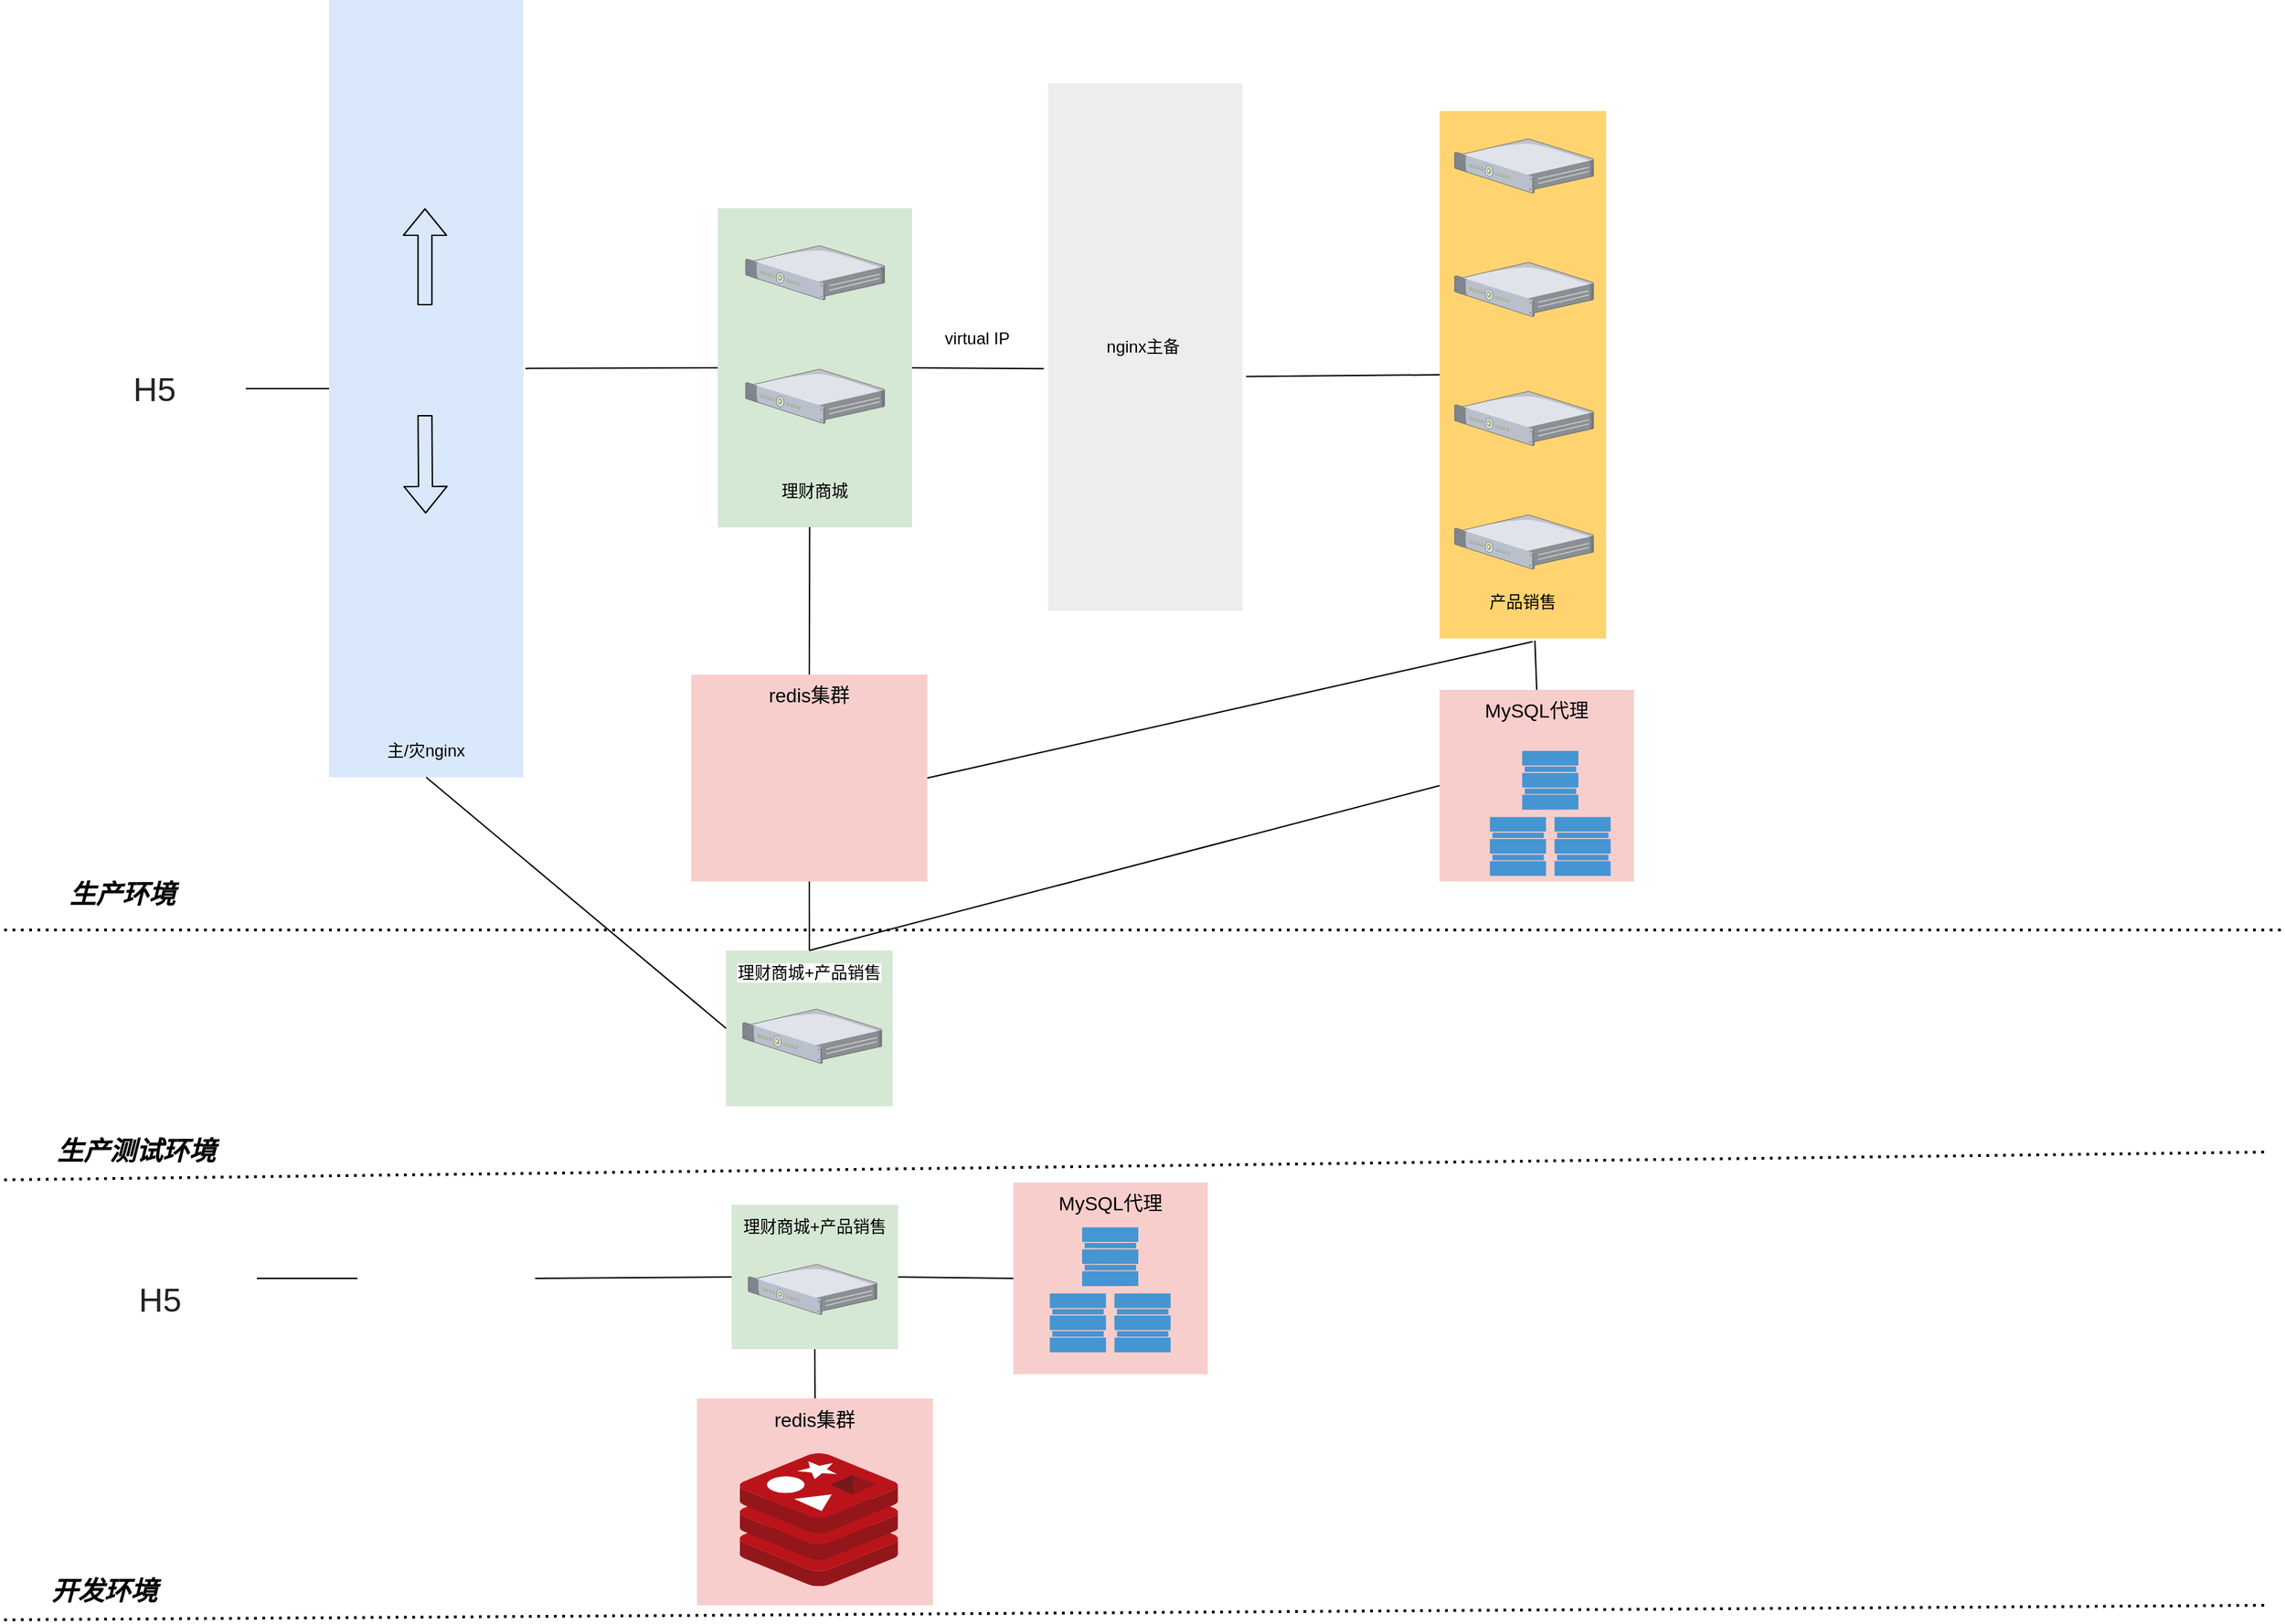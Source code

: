 <mxfile version="14.9.5" type="github">
  <diagram name="Page-1" id="e3a06f82-3646-2815-327d-82caf3d4e204">
    <mxGraphModel dx="2234" dy="98" grid="1" gridSize="10" guides="1" tooltips="1" connect="1" arrows="1" fold="1" page="1" pageScale="1.5" pageWidth="1169" pageHeight="826" background="none" math="0" shadow="0">
      <root>
        <mxCell id="0" style=";html=1;" />
        <mxCell id="1" style=";html=1;" parent="0" />
        <mxCell id="81p-GkbOqXq8LAXijxVz-117" value="redis集群" style="whiteSpace=wrap;html=1;fillColor=#f8cecc;fontSize=14;strokeColor=none;verticalAlign=top;" vertex="1" parent="1">
          <mxGeometry x="579.13" y="2267.5" width="170" height="149" as="geometry" />
        </mxCell>
        <mxCell id="81p-GkbOqXq8LAXijxVz-94" value="MySQL代理" style="whiteSpace=wrap;html=1;fillColor=#f8cecc;fontSize=14;strokeColor=none;verticalAlign=top;" vertex="1" parent="1">
          <mxGeometry x="1114" y="1757" width="140" height="138" as="geometry" />
        </mxCell>
        <mxCell id="81p-GkbOqXq8LAXijxVz-93" value="redis集群" style="whiteSpace=wrap;html=1;fillColor=#f8cecc;fontSize=14;strokeColor=none;verticalAlign=top;" vertex="1" parent="1">
          <mxGeometry x="575" y="1746" width="170" height="149" as="geometry" />
        </mxCell>
        <mxCell id="81p-GkbOqXq8LAXijxVz-88" value="&lt;span style=&quot;color: rgb(0 , 0 , 0) ; font-family: &amp;#34;helvetica&amp;#34; ; font-size: 12px ; font-style: normal ; font-weight: 400 ; letter-spacing: normal ; text-align: left ; text-indent: 0px ; text-transform: none ; word-spacing: 0px ; background-color: rgb(248 , 249 , 250) ; display: inline ; float: none&quot;&gt;理财商城+产品销售&lt;/span&gt;" style="whiteSpace=wrap;html=1;fillColor=#d5e8d4;fontSize=14;strokeColor=none;verticalAlign=top;" vertex="1" parent="1">
          <mxGeometry x="600.07" y="1944.73" width="119.93" height="112.27" as="geometry" />
        </mxCell>
        <mxCell id="81p-GkbOqXq8LAXijxVz-80" value="" style="whiteSpace=wrap;html=1;fillColor=#FFD470;gradientColor=none;fontSize=14;strokeColor=none;verticalAlign=top;" vertex="1" parent="1">
          <mxGeometry x="1114" y="1340" width="120" height="380" as="geometry" />
        </mxCell>
        <mxCell id="81p-GkbOqXq8LAXijxVz-77" value="" style="whiteSpace=wrap;html=1;fillColor=#d5e8d4;fontSize=14;strokeColor=none;verticalAlign=top;" vertex="1" parent="1">
          <mxGeometry x="594" y="1410" width="140" height="230" as="geometry" />
        </mxCell>
        <mxCell id="81p-GkbOqXq8LAXijxVz-75" value="" style="whiteSpace=wrap;html=1;fillColor=#EDEDED;fontSize=14;strokeColor=none;verticalAlign=top;" vertex="1" parent="1">
          <mxGeometry x="832" y="1320" width="140" height="380" as="geometry" />
        </mxCell>
        <mxCell id="81p-GkbOqXq8LAXijxVz-73" value="" style="whiteSpace=wrap;html=1;fillColor=#dae8fc;fontSize=14;strokeColor=none;verticalAlign=top;" vertex="1" parent="1">
          <mxGeometry x="314" y="1260" width="140" height="560" as="geometry" />
        </mxCell>
        <mxCell id="81p-GkbOqXq8LAXijxVz-5" value="" style="shape=image;html=1;verticalAlign=top;verticalLabelPosition=bottom;labelBackgroundColor=#ffffff;imageAspect=0;aspect=fixed;image=https://cdn4.iconfinder.com/data/icons/logos-brands-5/24/nginx-128.png" vertex="1" parent="1">
          <mxGeometry x="319.63" y="1270" width="128" height="128" as="geometry" />
        </mxCell>
        <mxCell id="81p-GkbOqXq8LAXijxVz-6" value="" style="shape=image;html=1;verticalAlign=top;verticalLabelPosition=bottom;labelBackgroundColor=#ffffff;imageAspect=0;aspect=fixed;image=https://cdn4.iconfinder.com/data/icons/logos-brands-5/24/nginx-128.png" vertex="1" parent="1">
          <mxGeometry x="319.63" y="1640" width="128" height="128" as="geometry" />
        </mxCell>
        <mxCell id="81p-GkbOqXq8LAXijxVz-7" value="" style="shape=image;html=1;verticalAlign=top;verticalLabelPosition=bottom;labelBackgroundColor=#ffffff;imageAspect=0;aspect=fixed;image=https://cdn4.iconfinder.com/data/icons/logos-brands-5/24/nginx-128.png" vertex="1" parent="1">
          <mxGeometry x="334.5" y="2117" width="128" height="128" as="geometry" />
        </mxCell>
        <mxCell id="81p-GkbOqXq8LAXijxVz-11" value="" style="shape=flexArrow;endArrow=classic;html=1;" edge="1" parent="1">
          <mxGeometry width="50" height="50" relative="1" as="geometry">
            <mxPoint x="383.13" y="1480" as="sourcePoint" />
            <mxPoint x="383.13" y="1410" as="targetPoint" />
          </mxGeometry>
        </mxCell>
        <mxCell id="81p-GkbOqXq8LAXijxVz-12" value="" style="shape=flexArrow;endArrow=classic;html=1;" edge="1" parent="1">
          <mxGeometry width="50" height="50" relative="1" as="geometry">
            <mxPoint x="383.13" y="1559" as="sourcePoint" />
            <mxPoint x="383.63" y="1630" as="targetPoint" />
          </mxGeometry>
        </mxCell>
        <mxCell id="81p-GkbOqXq8LAXijxVz-13" value="" style="verticalLabelPosition=bottom;aspect=fixed;html=1;verticalAlign=top;strokeColor=none;align=center;outlineConnect=0;shape=mxgraph.citrix.1u_2u_server;" vertex="1" parent="1">
          <mxGeometry x="614.13" y="1436.95" width="100" height="39.1" as="geometry" />
        </mxCell>
        <mxCell id="81p-GkbOqXq8LAXijxVz-14" value="" style="verticalLabelPosition=bottom;aspect=fixed;html=1;verticalAlign=top;strokeColor=none;align=center;outlineConnect=0;shape=mxgraph.citrix.1u_2u_server;" vertex="1" parent="1">
          <mxGeometry x="614.13" y="1525.95" width="100" height="39.1" as="geometry" />
        </mxCell>
        <mxCell id="81p-GkbOqXq8LAXijxVz-15" value="" style="shape=image;html=1;verticalAlign=top;verticalLabelPosition=bottom;labelBackgroundColor=#ffffff;imageAspect=0;aspect=fixed;image=https://cdn4.iconfinder.com/data/icons/logos-brands-5/24/nginx-128.png" vertex="1" parent="1">
          <mxGeometry x="838" y="1330" width="128" height="128" as="geometry" />
        </mxCell>
        <mxCell id="81p-GkbOqXq8LAXijxVz-16" value="" style="shape=image;html=1;verticalAlign=top;verticalLabelPosition=bottom;labelBackgroundColor=#ffffff;imageAspect=0;aspect=fixed;image=https://cdn4.iconfinder.com/data/icons/logos-brands-5/24/nginx-128.png" vertex="1" parent="1">
          <mxGeometry x="842" y="1561" width="128" height="128" as="geometry" />
        </mxCell>
        <mxCell id="81p-GkbOqXq8LAXijxVz-17" value="" style="verticalLabelPosition=bottom;aspect=fixed;html=1;verticalAlign=top;strokeColor=none;align=center;outlineConnect=0;shape=mxgraph.citrix.1u_2u_server;" vertex="1" parent="1">
          <mxGeometry x="1124.88" y="1360" width="100" height="39.1" as="geometry" />
        </mxCell>
        <mxCell id="81p-GkbOqXq8LAXijxVz-18" value="" style="verticalLabelPosition=bottom;aspect=fixed;html=1;verticalAlign=top;strokeColor=none;align=center;outlineConnect=0;shape=mxgraph.citrix.1u_2u_server;" vertex="1" parent="1">
          <mxGeometry x="1124.88" y="1449" width="100" height="39.1" as="geometry" />
        </mxCell>
        <mxCell id="81p-GkbOqXq8LAXijxVz-19" value="" style="verticalLabelPosition=bottom;aspect=fixed;html=1;verticalAlign=top;strokeColor=none;align=center;outlineConnect=0;shape=mxgraph.citrix.1u_2u_server;" vertex="1" parent="1">
          <mxGeometry x="1124.88" y="1541.9" width="100" height="39.1" as="geometry" />
        </mxCell>
        <mxCell id="81p-GkbOqXq8LAXijxVz-20" value="" style="verticalLabelPosition=bottom;aspect=fixed;html=1;verticalAlign=top;strokeColor=none;align=center;outlineConnect=0;shape=mxgraph.citrix.1u_2u_server;" vertex="1" parent="1">
          <mxGeometry x="1124.88" y="1630.9" width="100" height="39.1" as="geometry" />
        </mxCell>
        <mxCell id="81p-GkbOqXq8LAXijxVz-26" value="" style="verticalLabelPosition=bottom;aspect=fixed;html=1;verticalAlign=top;strokeColor=none;align=center;outlineConnect=0;shape=mxgraph.citrix.1u_2u_server;" vertex="1" parent="1">
          <mxGeometry x="612.07" y="1987" width="100" height="39.1" as="geometry" />
        </mxCell>
        <mxCell id="81p-GkbOqXq8LAXijxVz-27" value="" style="endArrow=none;html=1;dashed=1;dashPattern=1 2;strokeWidth=2;" edge="1" parent="1">
          <mxGeometry width="50" height="50" relative="1" as="geometry">
            <mxPoint x="80" y="1930" as="sourcePoint" />
            <mxPoint x="1720" y="1930" as="targetPoint" />
          </mxGeometry>
        </mxCell>
        <mxCell id="81p-GkbOqXq8LAXijxVz-28" value="" style="endArrow=none;html=1;dashed=1;dashPattern=1 2;strokeWidth=2;" edge="1" parent="1">
          <mxGeometry width="50" height="50" relative="1" as="geometry">
            <mxPoint x="80" y="2110" as="sourcePoint" />
            <mxPoint x="1710" y="2090" as="targetPoint" />
          </mxGeometry>
        </mxCell>
        <mxCell id="81p-GkbOqXq8LAXijxVz-33" value="" style="group" vertex="1" connectable="0" parent="1">
          <mxGeometry x="134" y="2117" width="141" height="128" as="geometry" />
        </mxCell>
        <mxCell id="81p-GkbOqXq8LAXijxVz-34" value="" style="shape=image;html=1;verticalAlign=top;verticalLabelPosition=bottom;labelBackgroundColor=#ffffff;imageAspect=0;aspect=fixed;image=https://cdn3.iconfinder.com/data/icons/streamline-icon-set-free-pack/48/Streamline-17-128.png" vertex="1" parent="81p-GkbOqXq8LAXijxVz-33">
          <mxGeometry width="128" height="128" as="geometry" />
        </mxCell>
        <mxCell id="81p-GkbOqXq8LAXijxVz-35" value="&lt;font color=&quot;#222222&quot; face=&quot;arial, sans-serif&quot;&gt;&lt;span style=&quot;font-size: 24px ; background-color: rgb(255 , 255 , 255)&quot;&gt;H5&lt;/span&gt;&lt;/font&gt;" style="text;whiteSpace=wrap;html=1;" vertex="1" parent="81p-GkbOqXq8LAXijxVz-33">
          <mxGeometry x="41" y="58.9" width="39" height="30" as="geometry" />
        </mxCell>
        <mxCell id="81p-GkbOqXq8LAXijxVz-37" value="" style="shape=image;html=1;verticalAlign=top;verticalLabelPosition=bottom;labelBackgroundColor=#ffffff;imageAspect=0;aspect=fixed;image=https://cdn2.iconfinder.com/data/icons/stilllife/48x48/filesystems/gnome-fs-nfs.png" vertex="1" parent="1">
          <mxGeometry x="359.63" y="1493.9" width="48" height="48" as="geometry" />
        </mxCell>
        <mxCell id="81p-GkbOqXq8LAXijxVz-50" value="" style="aspect=fixed;html=1;points=[];align=center;image;fontSize=12;image=img/lib/mscae/Cache_Redis_Product.svg;" vertex="1" parent="1">
          <mxGeometry x="609.87" y="2307" width="114" height="95.76" as="geometry" />
        </mxCell>
        <mxCell id="81p-GkbOqXq8LAXijxVz-51" value="" style="shape=image;html=1;verticalAlign=top;verticalLabelPosition=bottom;labelBackgroundColor=#ffffff;imageAspect=0;aspect=fixed;image=https://cdn4.iconfinder.com/data/icons/redis-2/1451/Untitled-2-128.png" vertex="1" parent="1">
          <mxGeometry x="598.07" y="1765" width="128" height="128" as="geometry" />
        </mxCell>
        <mxCell id="81p-GkbOqXq8LAXijxVz-57" value="理财商城" style="text;whiteSpace=wrap;html=1;" vertex="1" parent="1">
          <mxGeometry x="638" y="1600" width="70" height="30" as="geometry" />
        </mxCell>
        <mxCell id="81p-GkbOqXq8LAXijxVz-58" value="产品销售" style="text;whiteSpace=wrap;html=1;" vertex="1" parent="1">
          <mxGeometry x="1148.38" y="1680" width="70" height="30" as="geometry" />
        </mxCell>
        <mxCell id="81p-GkbOqXq8LAXijxVz-68" value="nginx主备" style="text;html=1;strokeColor=none;fillColor=none;align=center;verticalAlign=middle;whiteSpace=wrap;rounded=0;dashed=1;" vertex="1" parent="1">
          <mxGeometry x="867" y="1500" width="67" height="20" as="geometry" />
        </mxCell>
        <mxCell id="81p-GkbOqXq8LAXijxVz-74" value="主/灾nginx" style="text;html=1;strokeColor=none;fillColor=none;align=center;verticalAlign=middle;whiteSpace=wrap;rounded=0;dashed=1;" vertex="1" parent="1">
          <mxGeometry x="347.88" y="1791" width="71.5" height="20" as="geometry" />
        </mxCell>
        <mxCell id="81p-GkbOqXq8LAXijxVz-83" value="" style="group" vertex="1" connectable="0" parent="1">
          <mxGeometry x="130" y="1461" width="141" height="128" as="geometry" />
        </mxCell>
        <mxCell id="81p-GkbOqXq8LAXijxVz-84" value="" style="shape=image;html=1;verticalAlign=top;verticalLabelPosition=bottom;labelBackgroundColor=#ffffff;imageAspect=0;aspect=fixed;image=https://cdn3.iconfinder.com/data/icons/streamline-icon-set-free-pack/48/Streamline-17-128.png" vertex="1" parent="81p-GkbOqXq8LAXijxVz-83">
          <mxGeometry width="128" height="128" as="geometry" />
        </mxCell>
        <mxCell id="81p-GkbOqXq8LAXijxVz-85" value="&lt;font color=&quot;#222222&quot; face=&quot;arial, sans-serif&quot;&gt;&lt;span style=&quot;font-size: 24px ; background-color: rgb(255 , 255 , 255)&quot;&gt;H5&lt;/span&gt;&lt;/font&gt;" style="text;whiteSpace=wrap;html=1;" vertex="1" parent="81p-GkbOqXq8LAXijxVz-83">
          <mxGeometry x="41" y="58.9" width="29" height="30" as="geometry" />
        </mxCell>
        <mxCell id="81p-GkbOqXq8LAXijxVz-99" value="" style="endArrow=none;html=1;exitX=0.5;exitY=0;exitDx=0;exitDy=0;entryX=0.572;entryY=1.004;entryDx=0;entryDy=0;entryPerimeter=0;" edge="1" parent="1" source="81p-GkbOqXq8LAXijxVz-94" target="81p-GkbOqXq8LAXijxVz-80">
          <mxGeometry width="50" height="50" relative="1" as="geometry">
            <mxPoint x="984" y="1787" as="sourcePoint" />
            <mxPoint x="1034" y="1737" as="targetPoint" />
          </mxGeometry>
        </mxCell>
        <mxCell id="81p-GkbOqXq8LAXijxVz-100" value="" style="endArrow=none;html=1;entryX=0.559;entryY=1.006;entryDx=0;entryDy=0;entryPerimeter=0;exitX=1;exitY=0.5;exitDx=0;exitDy=0;" edge="1" parent="1" source="81p-GkbOqXq8LAXijxVz-93" target="81p-GkbOqXq8LAXijxVz-80">
          <mxGeometry width="50" height="50" relative="1" as="geometry">
            <mxPoint x="1024" y="1797" as="sourcePoint" />
            <mxPoint x="1074" y="1747" as="targetPoint" />
          </mxGeometry>
        </mxCell>
        <mxCell id="81p-GkbOqXq8LAXijxVz-101" value="" style="endArrow=none;html=1;entryX=0.473;entryY=0.999;entryDx=0;entryDy=0;entryPerimeter=0;exitX=0.5;exitY=0;exitDx=0;exitDy=0;" edge="1" parent="1" source="81p-GkbOqXq8LAXijxVz-93" target="81p-GkbOqXq8LAXijxVz-77">
          <mxGeometry width="50" height="50" relative="1" as="geometry">
            <mxPoint x="684" y="1747" as="sourcePoint" />
            <mxPoint x="734" y="1697" as="targetPoint" />
          </mxGeometry>
        </mxCell>
        <mxCell id="81p-GkbOqXq8LAXijxVz-102" value="" style="endArrow=none;html=1;exitX=0.5;exitY=0;exitDx=0;exitDy=0;entryX=0.5;entryY=1;entryDx=0;entryDy=0;" edge="1" parent="1" source="81p-GkbOqXq8LAXijxVz-88" target="81p-GkbOqXq8LAXijxVz-93">
          <mxGeometry width="50" height="50" relative="1" as="geometry">
            <mxPoint x="824" y="2007" as="sourcePoint" />
            <mxPoint x="874" y="1957" as="targetPoint" />
          </mxGeometry>
        </mxCell>
        <mxCell id="81p-GkbOqXq8LAXijxVz-106" value="" style="endArrow=none;html=1;entryX=0;entryY=0.5;entryDx=0;entryDy=0;exitX=0.5;exitY=1;exitDx=0;exitDy=0;" edge="1" parent="1" source="81p-GkbOqXq8LAXijxVz-73" target="81p-GkbOqXq8LAXijxVz-88">
          <mxGeometry width="50" height="50" relative="1" as="geometry">
            <mxPoint x="444" y="1997" as="sourcePoint" />
            <mxPoint x="494" y="1947" as="targetPoint" />
          </mxGeometry>
        </mxCell>
        <mxCell id="81p-GkbOqXq8LAXijxVz-107" value="" style="endArrow=none;html=1;exitX=1.011;exitY=0.474;exitDx=0;exitDy=0;entryX=0;entryY=0.5;entryDx=0;entryDy=0;exitPerimeter=0;" edge="1" parent="1" source="81p-GkbOqXq8LAXijxVz-73" target="81p-GkbOqXq8LAXijxVz-77">
          <mxGeometry width="50" height="50" relative="1" as="geometry">
            <mxPoint x="524" y="1557" as="sourcePoint" />
            <mxPoint x="574" y="1507" as="targetPoint" />
          </mxGeometry>
        </mxCell>
        <mxCell id="81p-GkbOqXq8LAXijxVz-108" value="" style="endArrow=none;html=1;exitX=1;exitY=0.5;exitDx=0;exitDy=0;entryX=-0.022;entryY=0.541;entryDx=0;entryDy=0;entryPerimeter=0;" edge="1" parent="1" source="81p-GkbOqXq8LAXijxVz-77" target="81p-GkbOqXq8LAXijxVz-75">
          <mxGeometry width="50" height="50" relative="1" as="geometry">
            <mxPoint x="774" y="1557" as="sourcePoint" />
            <mxPoint x="824" y="1507" as="targetPoint" />
          </mxGeometry>
        </mxCell>
        <mxCell id="81p-GkbOqXq8LAXijxVz-109" value="" style="endArrow=none;html=1;exitX=1.019;exitY=0.556;exitDx=0;exitDy=0;exitPerimeter=0;entryX=0;entryY=0.5;entryDx=0;entryDy=0;" edge="1" parent="1" source="81p-GkbOqXq8LAXijxVz-75" target="81p-GkbOqXq8LAXijxVz-80">
          <mxGeometry width="50" height="50" relative="1" as="geometry">
            <mxPoint x="1034" y="1577" as="sourcePoint" />
            <mxPoint x="1084" y="1527" as="targetPoint" />
          </mxGeometry>
        </mxCell>
        <mxCell id="81p-GkbOqXq8LAXijxVz-110" value="virtual IP" style="text;html=1;strokeColor=none;fillColor=none;align=center;verticalAlign=middle;whiteSpace=wrap;rounded=0;dashed=1;" vertex="1" parent="1">
          <mxGeometry x="755.5" y="1493.9" width="50" height="20" as="geometry" />
        </mxCell>
        <mxCell id="81p-GkbOqXq8LAXijxVz-113" value="" style="group" vertex="1" connectable="0" parent="1">
          <mxGeometry x="604" y="2128" width="119.87" height="104" as="geometry" />
        </mxCell>
        <mxCell id="81p-GkbOqXq8LAXijxVz-111" value="&lt;span style=&quot;font-family: &amp;#34;helvetica&amp;#34; ; font-size: 12px ; text-align: left&quot;&gt;理财商城+产品销售&lt;/span&gt;" style="whiteSpace=wrap;html=1;fillColor=#d5e8d4;fontSize=14;strokeColor=none;verticalAlign=top;" vertex="1" parent="81p-GkbOqXq8LAXijxVz-113">
          <mxGeometry width="119.87" height="104.0" as="geometry" />
        </mxCell>
        <mxCell id="81p-GkbOqXq8LAXijxVz-112" value="" style="verticalLabelPosition=bottom;aspect=fixed;html=1;verticalAlign=top;strokeColor=none;align=center;outlineConnect=0;shape=mxgraph.citrix.1u_2u_server;" vertex="1" parent="81p-GkbOqXq8LAXijxVz-113">
          <mxGeometry x="12.0" y="42.862" width="92.634" height="36.22" as="geometry" />
        </mxCell>
        <mxCell id="81p-GkbOqXq8LAXijxVz-118" value="" style="shadow=0;dashed=0;html=1;strokeColor=none;fillColor=#4495D1;labelPosition=center;verticalLabelPosition=bottom;verticalAlign=top;align=center;outlineConnect=0;shape=mxgraph.veeam.storage_cluster;" vertex="1" parent="1">
          <mxGeometry x="1150.25" y="1801" width="87" height="90" as="geometry" />
        </mxCell>
        <mxCell id="81p-GkbOqXq8LAXijxVz-119" value="" style="endArrow=none;html=1;strokeWidth=1;entryX=0;entryY=0.5;entryDx=0;entryDy=0;" edge="1" parent="1" target="81p-GkbOqXq8LAXijxVz-73">
          <mxGeometry width="50" height="50" relative="1" as="geometry">
            <mxPoint x="254" y="1540" as="sourcePoint" />
            <mxPoint x="234" y="1687" as="targetPoint" />
          </mxGeometry>
        </mxCell>
        <mxCell id="81p-GkbOqXq8LAXijxVz-120" value="" style="endArrow=none;html=1;strokeWidth=1;exitX=1;exitY=0.5;exitDx=0;exitDy=0;entryX=0;entryY=0.5;entryDx=0;entryDy=0;" edge="1" parent="1" source="81p-GkbOqXq8LAXijxVz-34" target="81p-GkbOqXq8LAXijxVz-7">
          <mxGeometry width="50" height="50" relative="1" as="geometry">
            <mxPoint x="354" y="2337" as="sourcePoint" />
            <mxPoint x="404" y="2287" as="targetPoint" />
          </mxGeometry>
        </mxCell>
        <mxCell id="81p-GkbOqXq8LAXijxVz-121" value="" style="endArrow=none;html=1;strokeWidth=1;exitX=1;exitY=0.5;exitDx=0;exitDy=0;entryX=0;entryY=0.5;entryDx=0;entryDy=0;" edge="1" parent="1" source="81p-GkbOqXq8LAXijxVz-7" target="81p-GkbOqXq8LAXijxVz-111">
          <mxGeometry width="50" height="50" relative="1" as="geometry">
            <mxPoint x="504" y="2197" as="sourcePoint" />
            <mxPoint x="554" y="2147" as="targetPoint" />
          </mxGeometry>
        </mxCell>
        <mxCell id="81p-GkbOqXq8LAXijxVz-122" value="" style="endArrow=none;html=1;strokeWidth=1;exitX=1;exitY=0.5;exitDx=0;exitDy=0;entryX=0;entryY=0.5;entryDx=0;entryDy=0;" edge="1" parent="1" source="81p-GkbOqXq8LAXijxVz-111" target="81p-GkbOqXq8LAXijxVz-116">
          <mxGeometry width="50" height="50" relative="1" as="geometry">
            <mxPoint x="844" y="2207" as="sourcePoint" />
            <mxPoint x="1130.5" y="2179.14" as="targetPoint" />
          </mxGeometry>
        </mxCell>
        <mxCell id="81p-GkbOqXq8LAXijxVz-125" value="" style="endArrow=none;html=1;strokeWidth=1;exitX=0.5;exitY=0;exitDx=0;exitDy=0;entryX=0.5;entryY=1;entryDx=0;entryDy=0;" edge="1" parent="1" source="81p-GkbOqXq8LAXijxVz-117" target="81p-GkbOqXq8LAXijxVz-111">
          <mxGeometry width="50" height="50" relative="1" as="geometry">
            <mxPoint x="844" y="2277" as="sourcePoint" />
            <mxPoint x="668" y="2247" as="targetPoint" />
          </mxGeometry>
        </mxCell>
        <mxCell id="81p-GkbOqXq8LAXijxVz-127" value="&lt;font style=&quot;font-size: 19px&quot;&gt;&lt;b&gt;&lt;i&gt;生产环境&lt;/i&gt;&lt;/b&gt;&lt;/font&gt;" style="text;html=1;strokeColor=none;fillColor=none;align=center;verticalAlign=middle;whiteSpace=wrap;rounded=0;dashed=1;strokeWidth=1;" vertex="1" parent="1">
          <mxGeometry x="90" y="1895" width="150" height="20" as="geometry" />
        </mxCell>
        <mxCell id="81p-GkbOqXq8LAXijxVz-128" value="&lt;font style=&quot;font-size: 19px&quot;&gt;&lt;b&gt;&lt;i&gt;生产测试环境&lt;/i&gt;&lt;/b&gt;&lt;/font&gt;" style="text;html=1;strokeColor=none;fillColor=none;align=center;verticalAlign=middle;whiteSpace=wrap;rounded=0;dashed=1;strokeWidth=1;" vertex="1" parent="1">
          <mxGeometry x="100" y="2080" width="150" height="20" as="geometry" />
        </mxCell>
        <mxCell id="81p-GkbOqXq8LAXijxVz-130" value="" style="endArrow=none;html=1;dashed=1;dashPattern=1 2;strokeWidth=2;" edge="1" parent="1">
          <mxGeometry width="50" height="50" relative="1" as="geometry">
            <mxPoint x="80" y="2427" as="sourcePoint" />
            <mxPoint x="1710" y="2416.5" as="targetPoint" />
          </mxGeometry>
        </mxCell>
        <mxCell id="81p-GkbOqXq8LAXijxVz-132" value="&lt;font style=&quot;font-size: 19px&quot;&gt;&lt;b&gt;&lt;i&gt;开发环境&lt;/i&gt;&lt;/b&gt;&lt;/font&gt;" style="text;html=1;strokeColor=none;fillColor=none;align=center;verticalAlign=middle;whiteSpace=wrap;rounded=0;dashed=1;strokeWidth=1;" vertex="1" parent="1">
          <mxGeometry x="77" y="2396.5" width="150" height="20" as="geometry" />
        </mxCell>
        <mxCell id="81p-GkbOqXq8LAXijxVz-133" value="" style="endArrow=none;html=1;strokeWidth=1;exitX=0.5;exitY=0;exitDx=0;exitDy=0;entryX=0;entryY=0.5;entryDx=0;entryDy=0;" edge="1" parent="1" source="81p-GkbOqXq8LAXijxVz-88" target="81p-GkbOqXq8LAXijxVz-94">
          <mxGeometry width="50" height="50" relative="1" as="geometry">
            <mxPoint x="760" y="2000" as="sourcePoint" />
            <mxPoint x="810" y="1950" as="targetPoint" />
          </mxGeometry>
        </mxCell>
        <mxCell id="81p-GkbOqXq8LAXijxVz-134" value="" style="group" vertex="1" connectable="0" parent="1">
          <mxGeometry x="807" y="2112" width="140" height="138" as="geometry" />
        </mxCell>
        <mxCell id="81p-GkbOqXq8LAXijxVz-116" value="MySQL代理" style="whiteSpace=wrap;html=1;fillColor=#f8cecc;fontSize=14;strokeColor=none;verticalAlign=top;" vertex="1" parent="81p-GkbOqXq8LAXijxVz-134">
          <mxGeometry width="140" height="138" as="geometry" />
        </mxCell>
        <mxCell id="81p-GkbOqXq8LAXijxVz-53" value="" style="shadow=0;dashed=0;html=1;strokeColor=none;fillColor=#4495D1;labelPosition=center;verticalLabelPosition=bottom;verticalAlign=top;align=center;outlineConnect=0;shape=mxgraph.veeam.storage_cluster;" vertex="1" parent="81p-GkbOqXq8LAXijxVz-134">
          <mxGeometry x="26.25" y="32.24" width="87" height="90" as="geometry" />
        </mxCell>
      </root>
    </mxGraphModel>
  </diagram>
</mxfile>
